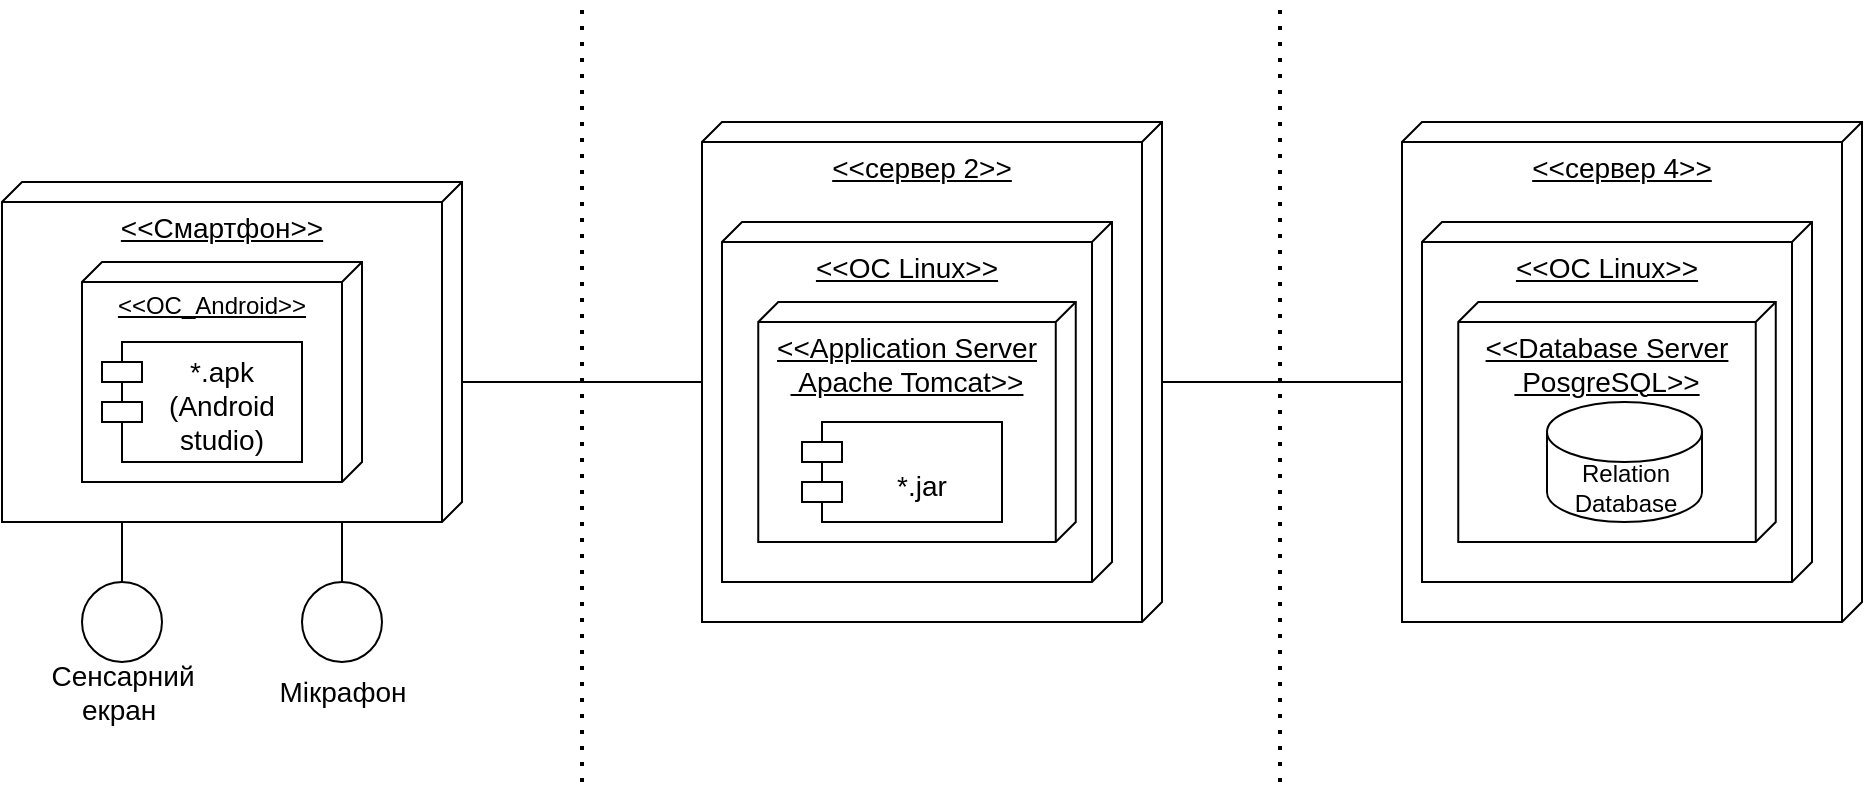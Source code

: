 <mxfile version="22.0.2" type="device">
  <diagram name="Page-1" id="9f46799a-70d6-7492-0946-bef42562c5a5">
    <mxGraphModel dx="1235" dy="675" grid="1" gridSize="10" guides="1" tooltips="1" connect="1" arrows="1" fold="1" page="1" pageScale="1" pageWidth="1100" pageHeight="850" background="none" math="0" shadow="0">
      <root>
        <mxCell id="0" />
        <mxCell id="1" parent="0" />
        <mxCell id="PScnIIXgdUdXINITf-cG-1" value="&lt;font style=&quot;font-size: 14px;&quot;&gt;&amp;lt;&amp;lt;Смартфон&amp;gt;&amp;gt;&lt;/font&gt;" style="verticalAlign=top;align=center;spacingTop=8;spacingLeft=2;spacingRight=12;shape=cube;size=10;direction=south;fontStyle=4;html=1;whiteSpace=wrap;" vertex="1" parent="1">
          <mxGeometry x="460" y="220" width="230" height="170" as="geometry" />
        </mxCell>
        <mxCell id="PScnIIXgdUdXINITf-cG-2" value="&amp;lt;&amp;lt;OC_Android&amp;gt;&amp;gt;" style="verticalAlign=top;align=center;spacingTop=8;spacingLeft=2;spacingRight=12;shape=cube;size=10;direction=south;fontStyle=4;html=1;whiteSpace=wrap;" vertex="1" parent="1">
          <mxGeometry x="500" y="260" width="140" height="110" as="geometry" />
        </mxCell>
        <mxCell id="PScnIIXgdUdXINITf-cG-3" value="&lt;font style=&quot;font-size: 14px;&quot;&gt;*.apk&lt;br&gt;(Android&lt;br&gt;studio)&lt;br&gt;&lt;/font&gt;" style="shape=module;align=left;spacingLeft=20;align=center;verticalAlign=top;whiteSpace=wrap;html=1;" vertex="1" parent="1">
          <mxGeometry x="510" y="300" width="100" height="60" as="geometry" />
        </mxCell>
        <mxCell id="PScnIIXgdUdXINITf-cG-9" value="" style="endArrow=none;html=1;rounded=0;" edge="1" parent="1">
          <mxGeometry width="50" height="50" relative="1" as="geometry">
            <mxPoint x="520" y="390" as="sourcePoint" />
            <mxPoint x="520" y="420" as="targetPoint" />
          </mxGeometry>
        </mxCell>
        <mxCell id="PScnIIXgdUdXINITf-cG-10" value="" style="ellipse;whiteSpace=wrap;html=1;aspect=fixed;" vertex="1" parent="1">
          <mxGeometry x="500" y="420" width="40" height="40" as="geometry" />
        </mxCell>
        <mxCell id="PScnIIXgdUdXINITf-cG-11" value="&lt;font style=&quot;font-size: 14px;&quot;&gt;Сенсарний&lt;br&gt;екран&amp;nbsp;&lt;/font&gt;" style="text;html=1;align=center;verticalAlign=middle;resizable=0;points=[];autosize=1;strokeColor=none;fillColor=none;" vertex="1" parent="1">
          <mxGeometry x="470" y="450" width="100" height="50" as="geometry" />
        </mxCell>
        <mxCell id="PScnIIXgdUdXINITf-cG-12" value="" style="endArrow=none;html=1;rounded=0;" edge="1" parent="1">
          <mxGeometry width="50" height="50" relative="1" as="geometry">
            <mxPoint x="630" y="390" as="sourcePoint" />
            <mxPoint x="630" y="420" as="targetPoint" />
          </mxGeometry>
        </mxCell>
        <mxCell id="PScnIIXgdUdXINITf-cG-13" value="" style="ellipse;whiteSpace=wrap;html=1;aspect=fixed;" vertex="1" parent="1">
          <mxGeometry x="610" y="420" width="40" height="40" as="geometry" />
        </mxCell>
        <mxCell id="PScnIIXgdUdXINITf-cG-14" value="&lt;span style=&quot;font-size: 14px;&quot;&gt;Мікрафон&lt;/span&gt;" style="text;html=1;align=center;verticalAlign=middle;resizable=0;points=[];autosize=1;strokeColor=none;fillColor=none;" vertex="1" parent="1">
          <mxGeometry x="585" y="460" width="90" height="30" as="geometry" />
        </mxCell>
        <mxCell id="PScnIIXgdUdXINITf-cG-16" value="" style="endArrow=none;dashed=1;html=1;dashPattern=1 3;strokeWidth=2;rounded=0;" edge="1" parent="1">
          <mxGeometry width="50" height="50" relative="1" as="geometry">
            <mxPoint x="750" y="520" as="sourcePoint" />
            <mxPoint x="750" y="130" as="targetPoint" />
          </mxGeometry>
        </mxCell>
        <mxCell id="PScnIIXgdUdXINITf-cG-17" value="" style="endArrow=none;html=1;rounded=0;entryX=0;entryY=0;entryDx=130;entryDy=230;entryPerimeter=0;" edge="1" parent="1" target="PScnIIXgdUdXINITf-cG-18">
          <mxGeometry width="50" height="50" relative="1" as="geometry">
            <mxPoint x="690" y="320" as="sourcePoint" />
            <mxPoint x="900" y="320" as="targetPoint" />
          </mxGeometry>
        </mxCell>
        <mxCell id="PScnIIXgdUdXINITf-cG-18" value="&lt;font style=&quot;font-size: 14px;&quot;&gt;&amp;lt;&amp;lt;сервер 2&amp;gt;&amp;gt;&lt;/font&gt;" style="verticalAlign=top;align=center;spacingTop=8;spacingLeft=2;spacingRight=12;shape=cube;size=10;direction=south;fontStyle=4;html=1;whiteSpace=wrap;" vertex="1" parent="1">
          <mxGeometry x="810" y="190" width="230" height="250" as="geometry" />
        </mxCell>
        <mxCell id="PScnIIXgdUdXINITf-cG-19" value="&lt;font style=&quot;font-size: 14px;&quot;&gt;&amp;lt;&amp;lt;OC Linux&amp;gt;&amp;gt;&lt;/font&gt;" style="verticalAlign=top;align=center;spacingTop=8;spacingLeft=2;spacingRight=12;shape=cube;size=10;direction=south;fontStyle=4;html=1;whiteSpace=wrap;" vertex="1" parent="1">
          <mxGeometry x="820" y="240" width="195" height="180" as="geometry" />
        </mxCell>
        <mxCell id="PScnIIXgdUdXINITf-cG-20" value="&lt;font style=&quot;font-size: 14px;&quot;&gt;&amp;lt;&amp;lt;Application Server&lt;br&gt;&amp;nbsp;Apache Tomcat&amp;gt;&amp;gt;&lt;/font&gt;" style="verticalAlign=top;align=center;spacingTop=8;spacingLeft=2;spacingRight=12;shape=cube;size=10;direction=south;fontStyle=4;html=1;whiteSpace=wrap;" vertex="1" parent="1">
          <mxGeometry x="838.13" y="280" width="158.75" height="120" as="geometry" />
        </mxCell>
        <mxCell id="PScnIIXgdUdXINITf-cG-21" value="&lt;font style=&quot;font-size: 14px;&quot;&gt;&lt;br&gt;*.jar&lt;/font&gt;" style="shape=module;align=left;spacingLeft=20;align=center;verticalAlign=top;whiteSpace=wrap;html=1;" vertex="1" parent="1">
          <mxGeometry x="860" y="340" width="100" height="50" as="geometry" />
        </mxCell>
        <mxCell id="PScnIIXgdUdXINITf-cG-22" value="" style="endArrow=none;html=1;rounded=0;entryX=0;entryY=0;entryDx=130;entryDy=230;entryPerimeter=0;" edge="1" parent="1">
          <mxGeometry width="50" height="50" relative="1" as="geometry">
            <mxPoint x="1040" y="320" as="sourcePoint" />
            <mxPoint x="1160" y="320" as="targetPoint" />
          </mxGeometry>
        </mxCell>
        <mxCell id="PScnIIXgdUdXINITf-cG-23" value="" style="endArrow=none;dashed=1;html=1;dashPattern=1 3;strokeWidth=2;rounded=0;" edge="1" parent="1">
          <mxGeometry width="50" height="50" relative="1" as="geometry">
            <mxPoint x="1099" y="520" as="sourcePoint" />
            <mxPoint x="1099" y="130" as="targetPoint" />
          </mxGeometry>
        </mxCell>
        <mxCell id="PScnIIXgdUdXINITf-cG-24" value="&lt;font style=&quot;font-size: 14px;&quot;&gt;&amp;lt;&amp;lt;сервер 4&amp;gt;&amp;gt;&lt;/font&gt;" style="verticalAlign=top;align=center;spacingTop=8;spacingLeft=2;spacingRight=12;shape=cube;size=10;direction=south;fontStyle=4;html=1;whiteSpace=wrap;" vertex="1" parent="1">
          <mxGeometry x="1160" y="190" width="230" height="250" as="geometry" />
        </mxCell>
        <mxCell id="PScnIIXgdUdXINITf-cG-25" value="&lt;font style=&quot;font-size: 14px;&quot;&gt;&amp;lt;&amp;lt;OC Linux&amp;gt;&amp;gt;&lt;/font&gt;" style="verticalAlign=top;align=center;spacingTop=8;spacingLeft=2;spacingRight=12;shape=cube;size=10;direction=south;fontStyle=4;html=1;whiteSpace=wrap;" vertex="1" parent="1">
          <mxGeometry x="1170" y="240" width="195" height="180" as="geometry" />
        </mxCell>
        <mxCell id="PScnIIXgdUdXINITf-cG-26" value="&lt;font style=&quot;font-size: 14px;&quot;&gt;&amp;lt;&amp;lt;Database Server&lt;br&gt;&amp;nbsp;PosgreSQL&amp;gt;&amp;gt;&lt;/font&gt;" style="verticalAlign=top;align=center;spacingTop=8;spacingLeft=2;spacingRight=12;shape=cube;size=10;direction=south;fontStyle=4;html=1;whiteSpace=wrap;" vertex="1" parent="1">
          <mxGeometry x="1188.13" y="280" width="158.75" height="120" as="geometry" />
        </mxCell>
        <mxCell id="PScnIIXgdUdXINITf-cG-28" value="Relation&lt;br&gt;Database" style="shape=cylinder3;whiteSpace=wrap;html=1;boundedLbl=1;backgroundOutline=1;size=15;" vertex="1" parent="1">
          <mxGeometry x="1232.5" y="330" width="77.5" height="60" as="geometry" />
        </mxCell>
      </root>
    </mxGraphModel>
  </diagram>
</mxfile>
